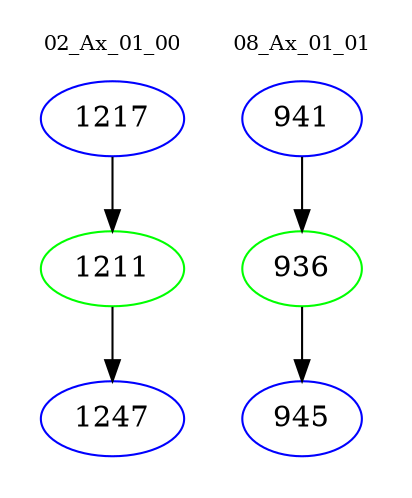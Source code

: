 digraph{
subgraph cluster_0 {
color = white
label = "02_Ax_01_00";
fontsize=10;
T0_1217 [label="1217", color="blue"]
T0_1217 -> T0_1211 [color="black"]
T0_1211 [label="1211", color="green"]
T0_1211 -> T0_1247 [color="black"]
T0_1247 [label="1247", color="blue"]
}
subgraph cluster_1 {
color = white
label = "08_Ax_01_01";
fontsize=10;
T1_941 [label="941", color="blue"]
T1_941 -> T1_936 [color="black"]
T1_936 [label="936", color="green"]
T1_936 -> T1_945 [color="black"]
T1_945 [label="945", color="blue"]
}
}
